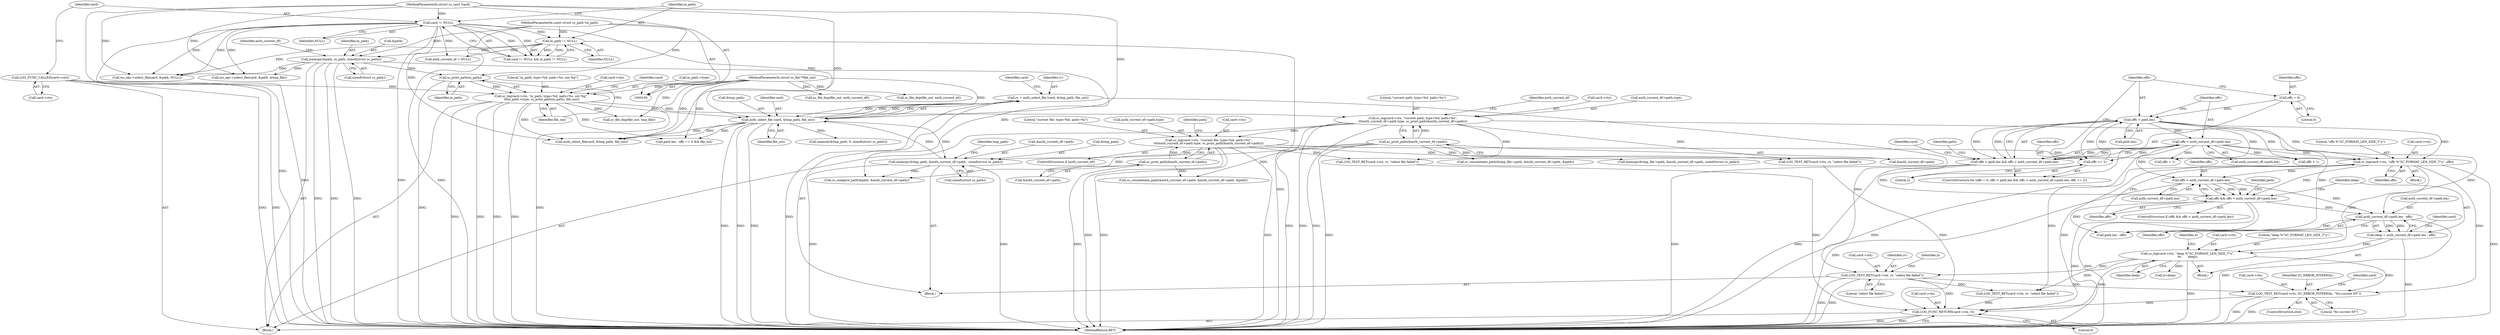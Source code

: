 digraph "0_OpenSC_8fe377e93b4b56060e5bbfb6f3142ceaeca744fa_12@pointer" {
"1000559" [label="(Call,LOG_TEST_RET(card->ctx, SC_ERROR_INTERNAL, \"No current EF\"))"];
"1000391" [label="(Call,sc_log(card->ctx, \"offs %\"SC_FORMAT_LEN_SIZE_T\"u\", offs))"];
"1000147" [label="(Call,sc_log(card->ctx, \"current path; type=%d, path=%s\",\n\t\t\tauth_current_df->path.type, sc_print_path(&auth_current_df->path)))"];
"1000136" [label="(Call,sc_log(card->ctx, \"in_path; type=%d, path=%s, out %p\",\n \t\t\tin_path->type, sc_print_path(in_path), file_out))"];
"1000113" [label="(Call,LOG_FUNC_CALLED(card->ctx))"];
"1000144" [label="(Call,sc_print_path(in_path))"];
"1000125" [label="(Call,memcpy(&path, in_path, sizeof(struct sc_path)))"];
"1000122" [label="(Call,in_path != NULL)"];
"1000102" [label="(MethodParameterIn,const struct sc_path *in_path)"];
"1000119" [label="(Call,card != NULL)"];
"1000101" [label="(MethodParameterIn,struct sc_card *card)"];
"1000103" [label="(MethodParameterIn,struct sc_file **file_out)"];
"1000157" [label="(Call,sc_print_path(&auth_current_df->path))"];
"1000164" [label="(Call,sc_log(card->ctx, \"current file; type=%d, path=%s\",\n\t\t\t\tauth_current_ef->path.type, sc_print_path(&auth_current_ef->path)))"];
"1000174" [label="(Call,sc_print_path(&auth_current_ef->path))"];
"1000348" [label="(Call,offs < auth_current_df->path.len)"];
"1000343" [label="(Call,offs < path.len)"];
"1000355" [label="(Call,offs += 2)"];
"1000339" [label="(Call,offs = 0)"];
"1000457" [label="(Call,LOG_TEST_RET(card->ctx, rv, \"select file failed\"))"];
"1000418" [label="(Call,sc_log(card->ctx, \"deep %\"SC_FORMAT_LEN_SIZE_T\"u\",\n\t\t\t       deep))"];
"1000409" [label="(Call,deep = auth_current_df->path.len - offs)"];
"1000411" [label="(Call,auth_current_df->path.len - offs)"];
"1000400" [label="(Call,offs < auth_current_df->path.len)"];
"1000398" [label="(Call,offs && offs < auth_current_df->path.len)"];
"1000342" [label="(Call,offs < path.len && offs < auth_current_df->path.len)"];
"1000450" [label="(Call,rv = auth_select_file (card, &tmp_path, file_out))"];
"1000452" [label="(Call,auth_select_file (card, &tmp_path, file_out))"];
"1000436" [label="(Call,memcpy(&tmp_path, &auth_current_df->path,  sizeof(struct sc_path)))"];
"1000565" [label="(Call,LOG_FUNC_RETURN(card->ctx, 0))"];
"1000458" [label="(Call,card->ctx)"];
"1000473" [label="(Call,memset(&tmp_path, 0, sizeof(struct sc_path)))"];
"1000549" [label="(Call,sc_file_dup(file_out, auth_current_df))"];
"1000410" [label="(Identifier,deep)"];
"1000461" [label="(Identifier,rv)"];
"1000393" [label="(Identifier,card)"];
"1000439" [label="(Call,&auth_current_df->path)"];
"1000183" [label="(Identifier,path)"];
"1000205" [label="(Call,LOG_TEST_RET(card->ctx, rv, \"select file failed\"))"];
"1000454" [label="(Call,&tmp_path)"];
"1000199" [label="(Call,iso_ops->select_file(card, &path, &tmp_file))"];
"1000443" [label="(Call,sizeof(struct sc_path))"];
"1000125" [label="(Call,memcpy(&path, in_path, sizeof(struct sc_path)))"];
"1000194" [label="(Call,auth_current_ef = NULL)"];
"1000426" [label="(Identifier,ii)"];
"1000302" [label="(Call,sc_file_dup(file_out, tmp_file))"];
"1000341" [label="(Literal,0)"];
"1000432" [label="(Identifier,ii)"];
"1000133" [label="(Identifier,auth_current_df)"];
"1000119" [label="(Call,card != NULL)"];
"1000564" [label="(Literal,\"No current EF\")"];
"1000140" [label="(Literal,\"in_path; type=%d, path=%s, out %p\")"];
"1000128" [label="(Identifier,in_path)"];
"1000363" [label="(Identifier,path)"];
"1000350" [label="(Call,auth_current_df->path.len)"];
"1000569" [label="(Literal,0)"];
"1000560" [label="(Call,card->ctx)"];
"1000407" [label="(Block,)"];
"1000565" [label="(Call,LOG_FUNC_RETURN(card->ctx, 0))"];
"1000391" [label="(Call,sc_log(card->ctx, \"offs %\"SC_FORMAT_LEN_SIZE_T\"u\", offs))"];
"1000356" [label="(Identifier,offs)"];
"1000559" [label="(Call,LOG_TEST_RET(card->ctx, SC_ERROR_INTERNAL, \"No current EF\"))"];
"1000355" [label="(Call,offs += 2)"];
"1000563" [label="(Identifier,SC_ERROR_INTERNAL)"];
"1000412" [label="(Call,auth_current_df->path.len)"];
"1000457" [label="(Call,LOG_TEST_RET(card->ctx, rv, \"select file failed\"))"];
"1000151" [label="(Literal,\"current path; type=%d, path=%s\")"];
"1000121" [label="(Identifier,NULL)"];
"1000459" [label="(Identifier,card)"];
"1000419" [label="(Call,card->ctx)"];
"1000566" [label="(Call,card->ctx)"];
"1000101" [label="(MethodParameterIn,struct sc_card *card)"];
"1000450" [label="(Call,rv = auth_select_file (card, &tmp_path, file_out))"];
"1000343" [label="(Call,offs < path.len)"];
"1000113" [label="(Call,LOG_FUNC_CALLED(card->ctx))"];
"1000348" [label="(Call,offs < auth_current_df->path.len)"];
"1000289" [label="(Call,sc_concatenate_path(&auth_current_ef->path, &auth_current_df->path, &path))"];
"1000387" [label="(Call,offs + 1)"];
"1000223" [label="(Call,memcpy(&tmp_file->path, &auth_current_df->path, sizeof(struct sc_path)))"];
"1000397" [label="(ControlStructure,if (offs && offs < auth_current_df->path.len))"];
"1000465" [label="(Call,path.len - offs)"];
"1000555" [label="(Call,sc_file_dup(file_out, auth_current_ef))"];
"1000137" [label="(Call,card->ctx)"];
"1000162" [label="(ControlStructure,if (auth_current_ef))"];
"1000146" [label="(Identifier,file_out)"];
"1000165" [label="(Call,card->ctx)"];
"1000570" [label="(MethodReturn,RET)"];
"1000104" [label="(Block,)"];
"1000164" [label="(Call,sc_log(card->ctx, \"current file; type=%d, path=%s\",\n\t\t\t\tauth_current_ef->path.type, sc_print_path(&auth_current_ef->path)))"];
"1000395" [label="(Literal,\"offs %\"SC_FORMAT_LEN_SIZE_T\"u\")"];
"1000163" [label="(Identifier,auth_current_ef)"];
"1000417" [label="(Identifier,offs)"];
"1000342" [label="(Call,offs < path.len && offs < auth_current_df->path.len)"];
"1000453" [label="(Identifier,card)"];
"1000523" [label="(Call,LOG_TEST_RET(card->ctx, rv, \"select file failed\"))"];
"1000437" [label="(Call,&tmp_path)"];
"1000147" [label="(Call,sc_log(card->ctx, \"current path; type=%d, path=%s\",\n\t\t\tauth_current_df->path.type, sc_print_path(&auth_current_df->path)))"];
"1000317" [label="(Call,iso_ops->select_file(card, &path, NULL))"];
"1000149" [label="(Identifier,card)"];
"1000399" [label="(Identifier,offs)"];
"1000401" [label="(Identifier,offs)"];
"1000168" [label="(Literal,\"current file; type=%d, path=%s\")"];
"1000402" [label="(Call,auth_current_df->path.len)"];
"1000349" [label="(Identifier,offs)"];
"1000452" [label="(Call,auth_select_file (card, &tmp_path, file_out))"];
"1000423" [label="(Identifier,deep)"];
"1000411" [label="(Call,auth_current_df->path.len - offs)"];
"1000398" [label="(Call,offs && offs < auth_current_df->path.len)"];
"1000400" [label="(Call,offs < auth_current_df->path.len)"];
"1000174" [label="(Call,sc_print_path(&auth_current_ef->path))"];
"1000158" [label="(Call,&auth_current_df->path)"];
"1000144" [label="(Call,sc_print_path(in_path))"];
"1000129" [label="(Call,sizeof(struct sc_path))"];
"1000114" [label="(Call,card->ctx)"];
"1000124" [label="(Identifier,NULL)"];
"1000340" [label="(Identifier,offs)"];
"1000169" [label="(Call,auth_current_ef->path.type)"];
"1000451" [label="(Identifier,rv)"];
"1000447" [label="(Identifier,tmp_path)"];
"1000330" [label="(Call,LOG_TEST_RET(card->ctx, rv, \"select file failed\"))"];
"1000264" [label="(Call,sc_concatenate_path(&tmp_file->path, &auth_current_df->path, &path))"];
"1000396" [label="(Identifier,offs)"];
"1000120" [label="(Identifier,card)"];
"1000122" [label="(Call,in_path != NULL)"];
"1000145" [label="(Identifier,in_path)"];
"1000357" [label="(Literal,2)"];
"1000518" [label="(Call,auth_select_file(card, &tmp_path, file_out))"];
"1000103" [label="(MethodParameterIn,struct sc_file **file_out)"];
"1000531" [label="(Call,path.len - offs == 0 && file_out)"];
"1000157" [label="(Call,sc_print_path(&auth_current_df->path))"];
"1000123" [label="(Identifier,in_path)"];
"1000467" [label="(Identifier,path)"];
"1000337" [label="(Block,)"];
"1000136" [label="(Call,sc_log(card->ctx, \"in_path; type=%d, path=%s, out %p\",\n \t\t\tin_path->type, sc_print_path(in_path), file_out))"];
"1000148" [label="(Call,card->ctx)"];
"1000422" [label="(Literal,\"deep %\"SC_FORMAT_LEN_SIZE_T\"u\")"];
"1000126" [label="(Call,&path)"];
"1000378" [label="(Call,offs + 1)"];
"1000345" [label="(Call,path.len)"];
"1000344" [label="(Identifier,offs)"];
"1000420" [label="(Identifier,card)"];
"1000456" [label="(Identifier,file_out)"];
"1000102" [label="(MethodParameterIn,const struct sc_path *in_path)"];
"1000152" [label="(Call,auth_current_df->path.type)"];
"1000418" [label="(Call,sc_log(card->ctx, \"deep %\"SC_FORMAT_LEN_SIZE_T\"u\",\n\t\t\t       deep))"];
"1000462" [label="(Literal,\"select file failed\")"];
"1000558" [label="(ControlStructure,else)"];
"1000118" [label="(Call,card != NULL && in_path != NULL)"];
"1000409" [label="(Call,deep = auth_current_df->path.len - offs)"];
"1000141" [label="(Call,in_path->type)"];
"1000428" [label="(Call,ii<deep)"];
"1000392" [label="(Call,card->ctx)"];
"1000436" [label="(Call,memcpy(&tmp_path, &auth_current_df->path,  sizeof(struct sc_path)))"];
"1000339" [label="(Call,offs = 0)"];
"1000175" [label="(Call,&auth_current_ef->path)"];
"1000542" [label="(Call,sc_compare_path(&path, &auth_current_df->path))"];
"1000338" [label="(ControlStructure,for (offs = 0; offs < path.len && offs < auth_current_df->path.len; offs += 2))"];
"1000434" [label="(Block,)"];
"1000567" [label="(Identifier,card)"];
"1000559" -> "1000558"  [label="AST: "];
"1000559" -> "1000564"  [label="CFG: "];
"1000560" -> "1000559"  [label="AST: "];
"1000563" -> "1000559"  [label="AST: "];
"1000564" -> "1000559"  [label="AST: "];
"1000567" -> "1000559"  [label="CFG: "];
"1000559" -> "1000570"  [label="DDG: "];
"1000559" -> "1000570"  [label="DDG: "];
"1000391" -> "1000559"  [label="DDG: "];
"1000457" -> "1000559"  [label="DDG: "];
"1000418" -> "1000559"  [label="DDG: "];
"1000559" -> "1000565"  [label="DDG: "];
"1000391" -> "1000337"  [label="AST: "];
"1000391" -> "1000396"  [label="CFG: "];
"1000392" -> "1000391"  [label="AST: "];
"1000395" -> "1000391"  [label="AST: "];
"1000396" -> "1000391"  [label="AST: "];
"1000399" -> "1000391"  [label="CFG: "];
"1000391" -> "1000570"  [label="DDG: "];
"1000147" -> "1000391"  [label="DDG: "];
"1000164" -> "1000391"  [label="DDG: "];
"1000348" -> "1000391"  [label="DDG: "];
"1000343" -> "1000391"  [label="DDG: "];
"1000391" -> "1000398"  [label="DDG: "];
"1000391" -> "1000400"  [label="DDG: "];
"1000391" -> "1000418"  [label="DDG: "];
"1000391" -> "1000523"  [label="DDG: "];
"1000391" -> "1000565"  [label="DDG: "];
"1000147" -> "1000104"  [label="AST: "];
"1000147" -> "1000157"  [label="CFG: "];
"1000148" -> "1000147"  [label="AST: "];
"1000151" -> "1000147"  [label="AST: "];
"1000152" -> "1000147"  [label="AST: "];
"1000157" -> "1000147"  [label="AST: "];
"1000163" -> "1000147"  [label="CFG: "];
"1000147" -> "1000570"  [label="DDG: "];
"1000147" -> "1000570"  [label="DDG: "];
"1000147" -> "1000570"  [label="DDG: "];
"1000136" -> "1000147"  [label="DDG: "];
"1000157" -> "1000147"  [label="DDG: "];
"1000147" -> "1000164"  [label="DDG: "];
"1000147" -> "1000205"  [label="DDG: "];
"1000147" -> "1000330"  [label="DDG: "];
"1000136" -> "1000104"  [label="AST: "];
"1000136" -> "1000146"  [label="CFG: "];
"1000137" -> "1000136"  [label="AST: "];
"1000140" -> "1000136"  [label="AST: "];
"1000141" -> "1000136"  [label="AST: "];
"1000144" -> "1000136"  [label="AST: "];
"1000146" -> "1000136"  [label="AST: "];
"1000149" -> "1000136"  [label="CFG: "];
"1000136" -> "1000570"  [label="DDG: "];
"1000136" -> "1000570"  [label="DDG: "];
"1000136" -> "1000570"  [label="DDG: "];
"1000136" -> "1000570"  [label="DDG: "];
"1000113" -> "1000136"  [label="DDG: "];
"1000144" -> "1000136"  [label="DDG: "];
"1000103" -> "1000136"  [label="DDG: "];
"1000136" -> "1000302"  [label="DDG: "];
"1000136" -> "1000452"  [label="DDG: "];
"1000136" -> "1000518"  [label="DDG: "];
"1000136" -> "1000531"  [label="DDG: "];
"1000113" -> "1000104"  [label="AST: "];
"1000113" -> "1000114"  [label="CFG: "];
"1000114" -> "1000113"  [label="AST: "];
"1000120" -> "1000113"  [label="CFG: "];
"1000113" -> "1000570"  [label="DDG: "];
"1000113" -> "1000570"  [label="DDG: "];
"1000144" -> "1000145"  [label="CFG: "];
"1000145" -> "1000144"  [label="AST: "];
"1000146" -> "1000144"  [label="CFG: "];
"1000144" -> "1000570"  [label="DDG: "];
"1000125" -> "1000144"  [label="DDG: "];
"1000102" -> "1000144"  [label="DDG: "];
"1000125" -> "1000104"  [label="AST: "];
"1000125" -> "1000129"  [label="CFG: "];
"1000126" -> "1000125"  [label="AST: "];
"1000128" -> "1000125"  [label="AST: "];
"1000129" -> "1000125"  [label="AST: "];
"1000133" -> "1000125"  [label="CFG: "];
"1000125" -> "1000570"  [label="DDG: "];
"1000125" -> "1000570"  [label="DDG: "];
"1000125" -> "1000570"  [label="DDG: "];
"1000122" -> "1000125"  [label="DDG: "];
"1000102" -> "1000125"  [label="DDG: "];
"1000125" -> "1000199"  [label="DDG: "];
"1000125" -> "1000317"  [label="DDG: "];
"1000125" -> "1000542"  [label="DDG: "];
"1000122" -> "1000118"  [label="AST: "];
"1000122" -> "1000124"  [label="CFG: "];
"1000123" -> "1000122"  [label="AST: "];
"1000124" -> "1000122"  [label="AST: "];
"1000118" -> "1000122"  [label="CFG: "];
"1000122" -> "1000570"  [label="DDG: "];
"1000122" -> "1000118"  [label="DDG: "];
"1000122" -> "1000118"  [label="DDG: "];
"1000102" -> "1000122"  [label="DDG: "];
"1000119" -> "1000122"  [label="DDG: "];
"1000122" -> "1000194"  [label="DDG: "];
"1000122" -> "1000317"  [label="DDG: "];
"1000102" -> "1000100"  [label="AST: "];
"1000102" -> "1000570"  [label="DDG: "];
"1000119" -> "1000118"  [label="AST: "];
"1000119" -> "1000121"  [label="CFG: "];
"1000120" -> "1000119"  [label="AST: "];
"1000121" -> "1000119"  [label="AST: "];
"1000123" -> "1000119"  [label="CFG: "];
"1000118" -> "1000119"  [label="CFG: "];
"1000119" -> "1000570"  [label="DDG: "];
"1000119" -> "1000570"  [label="DDG: "];
"1000119" -> "1000118"  [label="DDG: "];
"1000119" -> "1000118"  [label="DDG: "];
"1000101" -> "1000119"  [label="DDG: "];
"1000119" -> "1000194"  [label="DDG: "];
"1000119" -> "1000199"  [label="DDG: "];
"1000119" -> "1000317"  [label="DDG: "];
"1000119" -> "1000317"  [label="DDG: "];
"1000119" -> "1000452"  [label="DDG: "];
"1000119" -> "1000518"  [label="DDG: "];
"1000101" -> "1000100"  [label="AST: "];
"1000101" -> "1000570"  [label="DDG: "];
"1000101" -> "1000199"  [label="DDG: "];
"1000101" -> "1000317"  [label="DDG: "];
"1000101" -> "1000452"  [label="DDG: "];
"1000101" -> "1000518"  [label="DDG: "];
"1000103" -> "1000100"  [label="AST: "];
"1000103" -> "1000570"  [label="DDG: "];
"1000103" -> "1000302"  [label="DDG: "];
"1000103" -> "1000452"  [label="DDG: "];
"1000103" -> "1000518"  [label="DDG: "];
"1000103" -> "1000531"  [label="DDG: "];
"1000103" -> "1000549"  [label="DDG: "];
"1000103" -> "1000555"  [label="DDG: "];
"1000157" -> "1000158"  [label="CFG: "];
"1000158" -> "1000157"  [label="AST: "];
"1000157" -> "1000570"  [label="DDG: "];
"1000157" -> "1000223"  [label="DDG: "];
"1000157" -> "1000264"  [label="DDG: "];
"1000157" -> "1000289"  [label="DDG: "];
"1000157" -> "1000436"  [label="DDG: "];
"1000157" -> "1000542"  [label="DDG: "];
"1000164" -> "1000162"  [label="AST: "];
"1000164" -> "1000174"  [label="CFG: "];
"1000165" -> "1000164"  [label="AST: "];
"1000168" -> "1000164"  [label="AST: "];
"1000169" -> "1000164"  [label="AST: "];
"1000174" -> "1000164"  [label="AST: "];
"1000183" -> "1000164"  [label="CFG: "];
"1000164" -> "1000570"  [label="DDG: "];
"1000164" -> "1000570"  [label="DDG: "];
"1000164" -> "1000570"  [label="DDG: "];
"1000174" -> "1000164"  [label="DDG: "];
"1000164" -> "1000205"  [label="DDG: "];
"1000164" -> "1000330"  [label="DDG: "];
"1000174" -> "1000175"  [label="CFG: "];
"1000175" -> "1000174"  [label="AST: "];
"1000174" -> "1000570"  [label="DDG: "];
"1000174" -> "1000289"  [label="DDG: "];
"1000348" -> "1000342"  [label="AST: "];
"1000348" -> "1000350"  [label="CFG: "];
"1000349" -> "1000348"  [label="AST: "];
"1000350" -> "1000348"  [label="AST: "];
"1000342" -> "1000348"  [label="CFG: "];
"1000348" -> "1000570"  [label="DDG: "];
"1000348" -> "1000342"  [label="DDG: "];
"1000348" -> "1000342"  [label="DDG: "];
"1000343" -> "1000348"  [label="DDG: "];
"1000348" -> "1000355"  [label="DDG: "];
"1000348" -> "1000378"  [label="DDG: "];
"1000348" -> "1000387"  [label="DDG: "];
"1000348" -> "1000400"  [label="DDG: "];
"1000348" -> "1000411"  [label="DDG: "];
"1000343" -> "1000342"  [label="AST: "];
"1000343" -> "1000345"  [label="CFG: "];
"1000344" -> "1000343"  [label="AST: "];
"1000345" -> "1000343"  [label="AST: "];
"1000349" -> "1000343"  [label="CFG: "];
"1000342" -> "1000343"  [label="CFG: "];
"1000343" -> "1000342"  [label="DDG: "];
"1000343" -> "1000342"  [label="DDG: "];
"1000355" -> "1000343"  [label="DDG: "];
"1000339" -> "1000343"  [label="DDG: "];
"1000343" -> "1000355"  [label="DDG: "];
"1000343" -> "1000378"  [label="DDG: "];
"1000343" -> "1000387"  [label="DDG: "];
"1000343" -> "1000465"  [label="DDG: "];
"1000355" -> "1000338"  [label="AST: "];
"1000355" -> "1000357"  [label="CFG: "];
"1000356" -> "1000355"  [label="AST: "];
"1000357" -> "1000355"  [label="AST: "];
"1000344" -> "1000355"  [label="CFG: "];
"1000339" -> "1000338"  [label="AST: "];
"1000339" -> "1000341"  [label="CFG: "];
"1000340" -> "1000339"  [label="AST: "];
"1000341" -> "1000339"  [label="AST: "];
"1000344" -> "1000339"  [label="CFG: "];
"1000457" -> "1000434"  [label="AST: "];
"1000457" -> "1000462"  [label="CFG: "];
"1000458" -> "1000457"  [label="AST: "];
"1000461" -> "1000457"  [label="AST: "];
"1000462" -> "1000457"  [label="AST: "];
"1000432" -> "1000457"  [label="CFG: "];
"1000457" -> "1000570"  [label="DDG: "];
"1000457" -> "1000570"  [label="DDG: "];
"1000418" -> "1000457"  [label="DDG: "];
"1000450" -> "1000457"  [label="DDG: "];
"1000457" -> "1000523"  [label="DDG: "];
"1000457" -> "1000565"  [label="DDG: "];
"1000418" -> "1000407"  [label="AST: "];
"1000418" -> "1000423"  [label="CFG: "];
"1000419" -> "1000418"  [label="AST: "];
"1000422" -> "1000418"  [label="AST: "];
"1000423" -> "1000418"  [label="AST: "];
"1000426" -> "1000418"  [label="CFG: "];
"1000418" -> "1000570"  [label="DDG: "];
"1000409" -> "1000418"  [label="DDG: "];
"1000418" -> "1000428"  [label="DDG: "];
"1000418" -> "1000523"  [label="DDG: "];
"1000418" -> "1000565"  [label="DDG: "];
"1000409" -> "1000407"  [label="AST: "];
"1000409" -> "1000411"  [label="CFG: "];
"1000410" -> "1000409"  [label="AST: "];
"1000411" -> "1000409"  [label="AST: "];
"1000420" -> "1000409"  [label="CFG: "];
"1000409" -> "1000570"  [label="DDG: "];
"1000411" -> "1000409"  [label="DDG: "];
"1000411" -> "1000409"  [label="DDG: "];
"1000411" -> "1000417"  [label="CFG: "];
"1000412" -> "1000411"  [label="AST: "];
"1000417" -> "1000411"  [label="AST: "];
"1000411" -> "1000570"  [label="DDG: "];
"1000400" -> "1000411"  [label="DDG: "];
"1000398" -> "1000411"  [label="DDG: "];
"1000411" -> "1000465"  [label="DDG: "];
"1000400" -> "1000398"  [label="AST: "];
"1000400" -> "1000402"  [label="CFG: "];
"1000401" -> "1000400"  [label="AST: "];
"1000402" -> "1000400"  [label="AST: "];
"1000398" -> "1000400"  [label="CFG: "];
"1000400" -> "1000570"  [label="DDG: "];
"1000400" -> "1000398"  [label="DDG: "];
"1000400" -> "1000398"  [label="DDG: "];
"1000398" -> "1000397"  [label="AST: "];
"1000398" -> "1000399"  [label="CFG: "];
"1000399" -> "1000398"  [label="AST: "];
"1000410" -> "1000398"  [label="CFG: "];
"1000467" -> "1000398"  [label="CFG: "];
"1000398" -> "1000570"  [label="DDG: "];
"1000398" -> "1000570"  [label="DDG: "];
"1000342" -> "1000398"  [label="DDG: "];
"1000398" -> "1000465"  [label="DDG: "];
"1000342" -> "1000338"  [label="AST: "];
"1000363" -> "1000342"  [label="CFG: "];
"1000393" -> "1000342"  [label="CFG: "];
"1000342" -> "1000570"  [label="DDG: "];
"1000342" -> "1000570"  [label="DDG: "];
"1000450" -> "1000434"  [label="AST: "];
"1000450" -> "1000452"  [label="CFG: "];
"1000451" -> "1000450"  [label="AST: "];
"1000452" -> "1000450"  [label="AST: "];
"1000459" -> "1000450"  [label="CFG: "];
"1000450" -> "1000570"  [label="DDG: "];
"1000452" -> "1000450"  [label="DDG: "];
"1000452" -> "1000450"  [label="DDG: "];
"1000452" -> "1000450"  [label="DDG: "];
"1000452" -> "1000456"  [label="CFG: "];
"1000453" -> "1000452"  [label="AST: "];
"1000454" -> "1000452"  [label="AST: "];
"1000456" -> "1000452"  [label="AST: "];
"1000452" -> "1000570"  [label="DDG: "];
"1000452" -> "1000570"  [label="DDG: "];
"1000452" -> "1000570"  [label="DDG: "];
"1000452" -> "1000436"  [label="DDG: "];
"1000436" -> "1000452"  [label="DDG: "];
"1000452" -> "1000473"  [label="DDG: "];
"1000452" -> "1000518"  [label="DDG: "];
"1000452" -> "1000518"  [label="DDG: "];
"1000452" -> "1000531"  [label="DDG: "];
"1000436" -> "1000434"  [label="AST: "];
"1000436" -> "1000443"  [label="CFG: "];
"1000437" -> "1000436"  [label="AST: "];
"1000439" -> "1000436"  [label="AST: "];
"1000443" -> "1000436"  [label="AST: "];
"1000447" -> "1000436"  [label="CFG: "];
"1000436" -> "1000570"  [label="DDG: "];
"1000436" -> "1000570"  [label="DDG: "];
"1000436" -> "1000542"  [label="DDG: "];
"1000565" -> "1000104"  [label="AST: "];
"1000565" -> "1000569"  [label="CFG: "];
"1000566" -> "1000565"  [label="AST: "];
"1000569" -> "1000565"  [label="AST: "];
"1000570" -> "1000565"  [label="CFG: "];
"1000565" -> "1000570"  [label="DDG: "];
"1000565" -> "1000570"  [label="DDG: "];
"1000523" -> "1000565"  [label="DDG: "];
"1000205" -> "1000565"  [label="DDG: "];
"1000330" -> "1000565"  [label="DDG: "];
}
